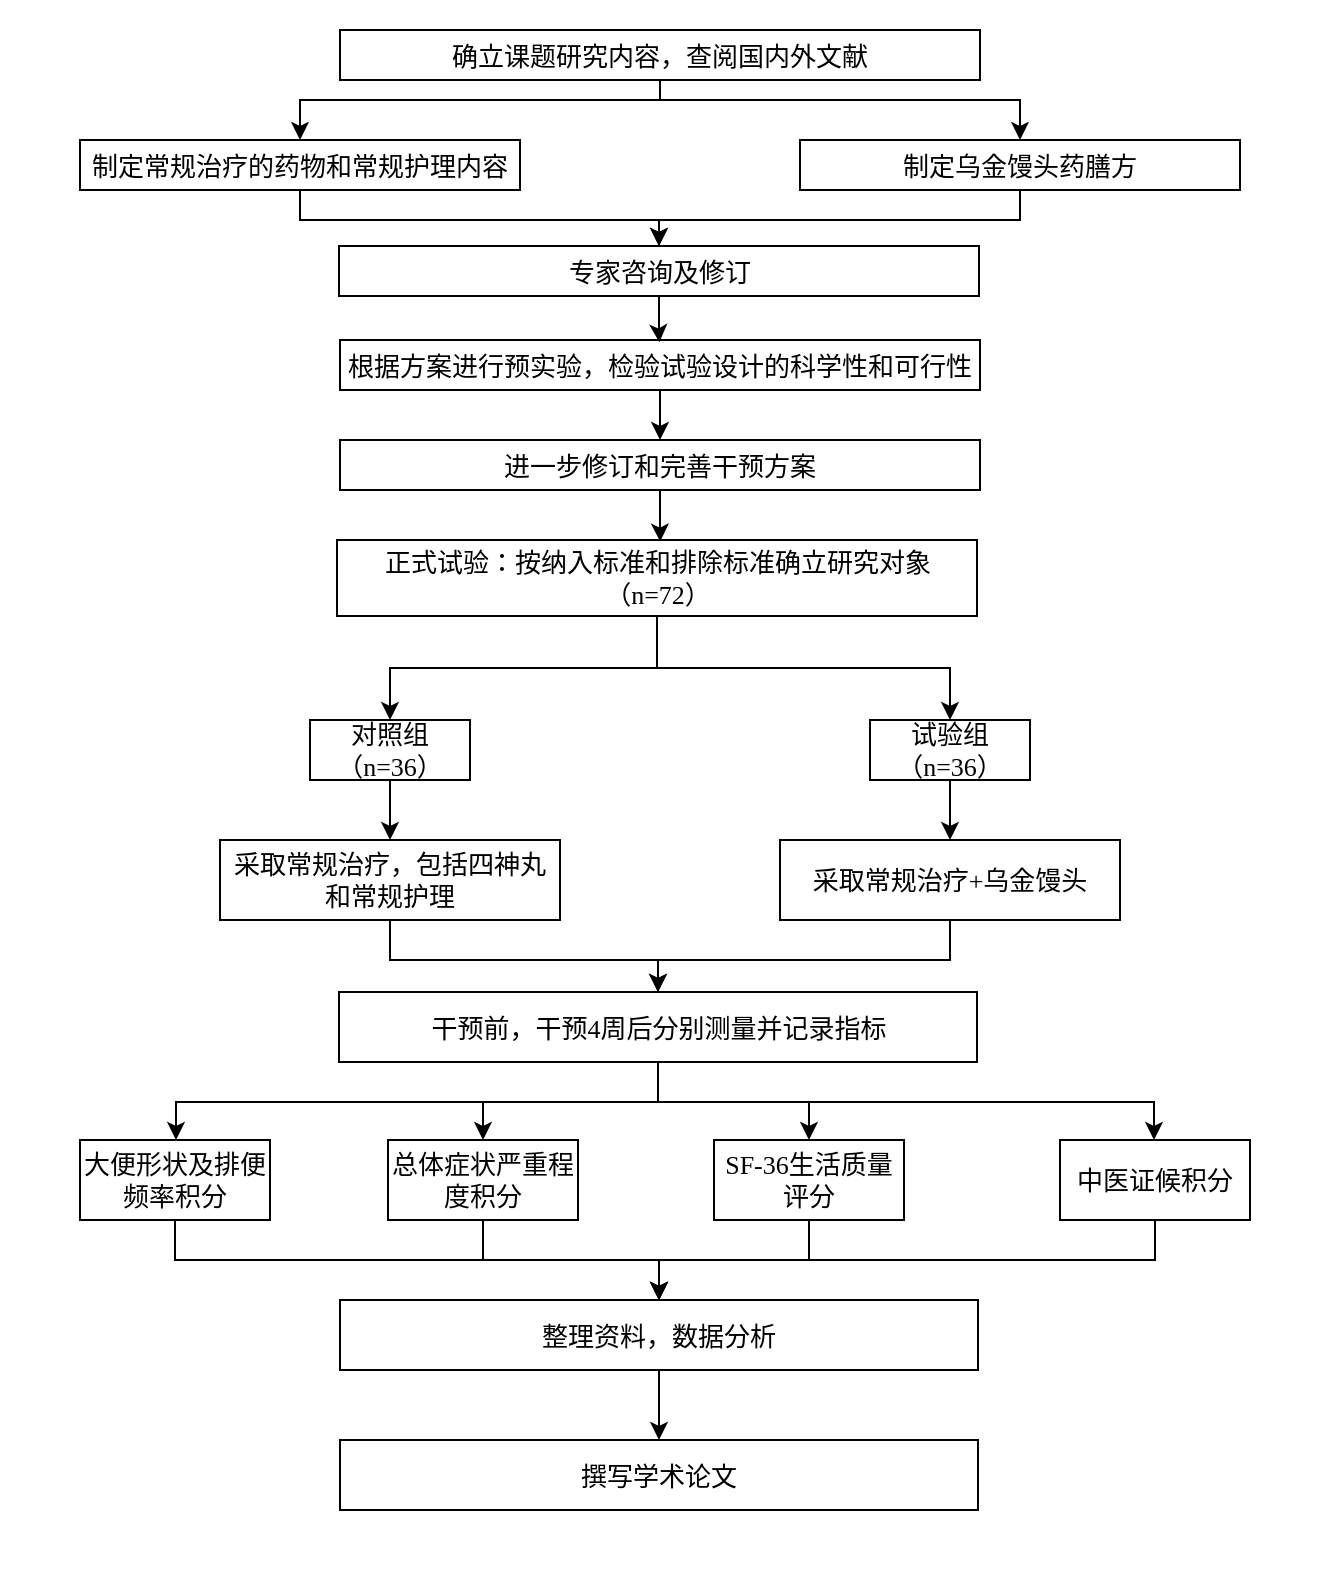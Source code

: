 <mxfile version="26.2.10">
  <diagram name="第 1 页" id="43g43-p8lrJT_yF0-TSw">
    <mxGraphModel dx="1016" dy="590" grid="1" gridSize="10" guides="1" tooltips="1" connect="1" arrows="1" fold="1" page="1" pageScale="1" pageWidth="827" pageHeight="1169" math="0" shadow="0">
      <root>
        <mxCell id="0" />
        <mxCell id="1" parent="0" />
        <mxCell id="D2ccaEsxYQHLOQnfDHp8-46" value="&amp;nbsp;" style="text;html=1;align=center;verticalAlign=middle;whiteSpace=wrap;rounded=0;fontSize=13;" parent="1" vertex="1">
          <mxGeometry x="110" y="40" width="670" height="790" as="geometry" />
        </mxCell>
        <mxCell id="HhtwTcWfGdD0Mg4PWCBJ-5" style="edgeStyle=orthogonalEdgeStyle;rounded=0;orthogonalLoop=1;jettySize=auto;html=1;fontSize=13;" edge="1" parent="1" source="D2ccaEsxYQHLOQnfDHp8-1" target="HhtwTcWfGdD0Mg4PWCBJ-2">
          <mxGeometry relative="1" as="geometry">
            <Array as="points">
              <mxPoint x="440" y="90" />
              <mxPoint x="260" y="90" />
            </Array>
          </mxGeometry>
        </mxCell>
        <mxCell id="HhtwTcWfGdD0Mg4PWCBJ-6" style="edgeStyle=orthogonalEdgeStyle;rounded=0;orthogonalLoop=1;jettySize=auto;html=1;fontSize=13;" edge="1" parent="1" source="D2ccaEsxYQHLOQnfDHp8-1" target="HhtwTcWfGdD0Mg4PWCBJ-3">
          <mxGeometry relative="1" as="geometry">
            <Array as="points">
              <mxPoint x="440" y="90" />
              <mxPoint x="620" y="90" />
            </Array>
          </mxGeometry>
        </mxCell>
        <mxCell id="D2ccaEsxYQHLOQnfDHp8-1" value="&lt;font&gt;确立课题研究内容，查阅国内外文献&lt;/font&gt;" style="rounded=0;whiteSpace=wrap;html=1;fontSize=13;fontFamily=宋体;" parent="1" vertex="1">
          <mxGeometry x="280" y="55" width="320" height="25" as="geometry" />
        </mxCell>
        <mxCell id="D2ccaEsxYQHLOQnfDHp8-2" value="&lt;font&gt;专家咨询及修订&lt;/font&gt;" style="rounded=0;whiteSpace=wrap;html=1;fontSize=13;fontFamily=宋体;" parent="1" vertex="1">
          <mxGeometry x="279.5" y="163" width="320" height="25" as="geometry" />
        </mxCell>
        <mxCell id="HhtwTcWfGdD0Mg4PWCBJ-13" style="edgeStyle=orthogonalEdgeStyle;rounded=0;orthogonalLoop=1;jettySize=auto;html=1;entryX=0.5;entryY=0;entryDx=0;entryDy=0;fontSize=13;" edge="1" parent="1" source="D2ccaEsxYQHLOQnfDHp8-3" target="D2ccaEsxYQHLOQnfDHp8-4">
          <mxGeometry relative="1" as="geometry" />
        </mxCell>
        <mxCell id="D2ccaEsxYQHLOQnfDHp8-3" value="根据方案进行预实验，检验试验设计的科学性和可行性" style="rounded=0;whiteSpace=wrap;html=1;fontSize=13;fontFamily=宋体;" parent="1" vertex="1">
          <mxGeometry x="280" y="210" width="320" height="25" as="geometry" />
        </mxCell>
        <mxCell id="D2ccaEsxYQHLOQnfDHp8-4" value="进一步修订和完善干预方案" style="rounded=0;whiteSpace=wrap;html=1;fontSize=13;fontFamily=宋体;" parent="1" vertex="1">
          <mxGeometry x="280" y="260" width="320" height="25" as="geometry" />
        </mxCell>
        <mxCell id="D2ccaEsxYQHLOQnfDHp8-31" style="edgeStyle=orthogonalEdgeStyle;rounded=0;orthogonalLoop=1;jettySize=auto;html=1;entryX=0.5;entryY=0;entryDx=0;entryDy=0;fontFamily=宋体;fontSize=13;" parent="1" source="D2ccaEsxYQHLOQnfDHp8-6" target="D2ccaEsxYQHLOQnfDHp8-7" edge="1">
          <mxGeometry relative="1" as="geometry" />
        </mxCell>
        <mxCell id="D2ccaEsxYQHLOQnfDHp8-32" style="edgeStyle=orthogonalEdgeStyle;rounded=0;orthogonalLoop=1;jettySize=auto;html=1;fontFamily=宋体;fontSize=13;" parent="1" source="D2ccaEsxYQHLOQnfDHp8-6" target="D2ccaEsxYQHLOQnfDHp8-8" edge="1">
          <mxGeometry relative="1" as="geometry" />
        </mxCell>
        <mxCell id="D2ccaEsxYQHLOQnfDHp8-6" value="正式试验：按纳入标准和排除标准确立研究对象&lt;div&gt;（n=72）&lt;/div&gt;" style="rounded=0;whiteSpace=wrap;html=1;fontSize=13;fontFamily=宋体;" parent="1" vertex="1">
          <mxGeometry x="278.5" y="310" width="320" height="38" as="geometry" />
        </mxCell>
        <mxCell id="D2ccaEsxYQHLOQnfDHp8-33" style="edgeStyle=orthogonalEdgeStyle;rounded=0;orthogonalLoop=1;jettySize=auto;html=1;exitX=0.5;exitY=1;exitDx=0;exitDy=0;entryX=0.5;entryY=0;entryDx=0;entryDy=0;fontFamily=宋体;fontSize=13;" parent="1" source="D2ccaEsxYQHLOQnfDHp8-7" target="D2ccaEsxYQHLOQnfDHp8-9" edge="1">
          <mxGeometry relative="1" as="geometry" />
        </mxCell>
        <mxCell id="D2ccaEsxYQHLOQnfDHp8-7" value="对照组&lt;div&gt;（n=36）&lt;/div&gt;" style="rounded=0;whiteSpace=wrap;html=1;fontFamily=宋体;fontSize=13;" parent="1" vertex="1">
          <mxGeometry x="265" y="400" width="80" height="30" as="geometry" />
        </mxCell>
        <mxCell id="D2ccaEsxYQHLOQnfDHp8-34" style="edgeStyle=orthogonalEdgeStyle;rounded=0;orthogonalLoop=1;jettySize=auto;html=1;exitX=0.5;exitY=1;exitDx=0;exitDy=0;entryX=0.5;entryY=0;entryDx=0;entryDy=0;fontFamily=宋体;fontSize=13;" parent="1" source="D2ccaEsxYQHLOQnfDHp8-8" target="D2ccaEsxYQHLOQnfDHp8-10" edge="1">
          <mxGeometry relative="1" as="geometry" />
        </mxCell>
        <mxCell id="D2ccaEsxYQHLOQnfDHp8-8" value="试验组&lt;div&gt;（n=36）&lt;/div&gt;" style="rounded=0;whiteSpace=wrap;html=1;fontFamily=宋体;fontSize=13;" parent="1" vertex="1">
          <mxGeometry x="545" y="400" width="80" height="30" as="geometry" />
        </mxCell>
        <mxCell id="D2ccaEsxYQHLOQnfDHp8-36" style="edgeStyle=orthogonalEdgeStyle;rounded=0;orthogonalLoop=1;jettySize=auto;html=1;entryX=0.5;entryY=0;entryDx=0;entryDy=0;fontFamily=宋体;fontSize=13;" parent="1" source="D2ccaEsxYQHLOQnfDHp8-9" target="D2ccaEsxYQHLOQnfDHp8-11" edge="1">
          <mxGeometry relative="1" as="geometry">
            <Array as="points">
              <mxPoint x="305" y="520" />
              <mxPoint x="439" y="520" />
            </Array>
          </mxGeometry>
        </mxCell>
        <mxCell id="D2ccaEsxYQHLOQnfDHp8-9" value="&lt;font&gt;采取常规治疗，包括四神丸&lt;/font&gt;&lt;div&gt;&lt;font&gt;和常规护理&lt;/font&gt;&lt;/div&gt;" style="rounded=0;whiteSpace=wrap;html=1;fontSize=13;fontFamily=宋体;" parent="1" vertex="1">
          <mxGeometry x="220" y="460" width="170" height="40" as="geometry" />
        </mxCell>
        <mxCell id="D2ccaEsxYQHLOQnfDHp8-38" style="edgeStyle=orthogonalEdgeStyle;rounded=0;orthogonalLoop=1;jettySize=auto;html=1;entryX=0.5;entryY=0;entryDx=0;entryDy=0;fontFamily=宋体;fontSize=13;" parent="1" source="D2ccaEsxYQHLOQnfDHp8-10" target="D2ccaEsxYQHLOQnfDHp8-11" edge="1">
          <mxGeometry relative="1" as="geometry">
            <Array as="points">
              <mxPoint x="585" y="520" />
              <mxPoint x="439" y="520" />
            </Array>
          </mxGeometry>
        </mxCell>
        <mxCell id="D2ccaEsxYQHLOQnfDHp8-10" value="&lt;font&gt;采取常规治疗+乌金馒头&lt;/font&gt;" style="rounded=0;whiteSpace=wrap;html=1;fontSize=13;fontFamily=宋体;" parent="1" vertex="1">
          <mxGeometry x="500" y="460" width="170" height="40" as="geometry" />
        </mxCell>
        <mxCell id="D2ccaEsxYQHLOQnfDHp8-20" style="edgeStyle=orthogonalEdgeStyle;rounded=0;orthogonalLoop=1;jettySize=auto;html=1;fontFamily=宋体;fontSize=13;" parent="1" source="D2ccaEsxYQHLOQnfDHp8-11" target="D2ccaEsxYQHLOQnfDHp8-14" edge="1">
          <mxGeometry relative="1" as="geometry" />
        </mxCell>
        <mxCell id="D2ccaEsxYQHLOQnfDHp8-21" style="edgeStyle=orthogonalEdgeStyle;rounded=0;orthogonalLoop=1;jettySize=auto;html=1;fontFamily=宋体;fontSize=13;" parent="1" source="D2ccaEsxYQHLOQnfDHp8-11" target="D2ccaEsxYQHLOQnfDHp8-15" edge="1">
          <mxGeometry relative="1" as="geometry" />
        </mxCell>
        <mxCell id="D2ccaEsxYQHLOQnfDHp8-23" style="edgeStyle=orthogonalEdgeStyle;rounded=0;orthogonalLoop=1;jettySize=auto;html=1;exitX=0.5;exitY=1;exitDx=0;exitDy=0;fontFamily=宋体;fontSize=13;" parent="1" source="D2ccaEsxYQHLOQnfDHp8-11" target="D2ccaEsxYQHLOQnfDHp8-16" edge="1">
          <mxGeometry relative="1" as="geometry">
            <Array as="points">
              <mxPoint x="439" y="591" />
              <mxPoint x="687" y="591" />
            </Array>
          </mxGeometry>
        </mxCell>
        <mxCell id="D2ccaEsxYQHLOQnfDHp8-26" style="edgeStyle=orthogonalEdgeStyle;rounded=0;orthogonalLoop=1;jettySize=auto;html=1;exitX=0.5;exitY=1;exitDx=0;exitDy=0;fontFamily=宋体;fontSize=13;" parent="1" source="D2ccaEsxYQHLOQnfDHp8-11" target="D2ccaEsxYQHLOQnfDHp8-13" edge="1">
          <mxGeometry relative="1" as="geometry">
            <Array as="points">
              <mxPoint x="439" y="591" />
              <mxPoint x="198" y="591" />
            </Array>
          </mxGeometry>
        </mxCell>
        <mxCell id="D2ccaEsxYQHLOQnfDHp8-11" value="&lt;font&gt;干预前，干预4周后分别测量并记录指标&lt;/font&gt;" style="rounded=0;whiteSpace=wrap;html=1;fontSize=13;fontFamily=宋体;" parent="1" vertex="1">
          <mxGeometry x="279.5" y="536" width="319" height="35" as="geometry" />
        </mxCell>
        <mxCell id="D2ccaEsxYQHLOQnfDHp8-40" style="edgeStyle=orthogonalEdgeStyle;rounded=0;orthogonalLoop=1;jettySize=auto;html=1;exitX=0.5;exitY=1;exitDx=0;exitDy=0;fontFamily=宋体;fontSize=13;" parent="1" source="D2ccaEsxYQHLOQnfDHp8-13" target="D2ccaEsxYQHLOQnfDHp8-17" edge="1">
          <mxGeometry relative="1" as="geometry" />
        </mxCell>
        <mxCell id="D2ccaEsxYQHLOQnfDHp8-13" value="大便形状及排便频率积分" style="rounded=0;whiteSpace=wrap;html=1;fontFamily=宋体;fontSize=13;" parent="1" vertex="1">
          <mxGeometry x="150" y="610" width="95" height="40" as="geometry" />
        </mxCell>
        <mxCell id="D2ccaEsxYQHLOQnfDHp8-41" style="edgeStyle=orthogonalEdgeStyle;rounded=0;orthogonalLoop=1;jettySize=auto;html=1;exitX=0.5;exitY=1;exitDx=0;exitDy=0;entryX=0.5;entryY=0;entryDx=0;entryDy=0;fontFamily=宋体;fontSize=13;" parent="1" source="D2ccaEsxYQHLOQnfDHp8-14" target="D2ccaEsxYQHLOQnfDHp8-17" edge="1">
          <mxGeometry relative="1" as="geometry" />
        </mxCell>
        <mxCell id="D2ccaEsxYQHLOQnfDHp8-14" value="总体症状严重程度积分" style="rounded=0;whiteSpace=wrap;html=1;fontFamily=宋体;fontSize=13;" parent="1" vertex="1">
          <mxGeometry x="304" y="610" width="95" height="40" as="geometry" />
        </mxCell>
        <mxCell id="D2ccaEsxYQHLOQnfDHp8-43" style="edgeStyle=orthogonalEdgeStyle;rounded=0;orthogonalLoop=1;jettySize=auto;html=1;exitX=0.5;exitY=1;exitDx=0;exitDy=0;entryX=0.5;entryY=0;entryDx=0;entryDy=0;fontFamily=宋体;fontSize=13;" parent="1" source="D2ccaEsxYQHLOQnfDHp8-15" target="D2ccaEsxYQHLOQnfDHp8-17" edge="1">
          <mxGeometry relative="1" as="geometry" />
        </mxCell>
        <mxCell id="D2ccaEsxYQHLOQnfDHp8-15" value="SF-36生活质量&lt;div&gt;评分&lt;/div&gt;" style="rounded=0;whiteSpace=wrap;html=1;fontFamily=宋体;fontSize=13;" parent="1" vertex="1">
          <mxGeometry x="467" y="610" width="95" height="40" as="geometry" />
        </mxCell>
        <mxCell id="D2ccaEsxYQHLOQnfDHp8-44" style="edgeStyle=orthogonalEdgeStyle;rounded=0;orthogonalLoop=1;jettySize=auto;html=1;exitX=0.5;exitY=1;exitDx=0;exitDy=0;entryX=0.5;entryY=0;entryDx=0;entryDy=0;fontFamily=宋体;fontSize=13;" parent="1" source="D2ccaEsxYQHLOQnfDHp8-16" target="D2ccaEsxYQHLOQnfDHp8-17" edge="1">
          <mxGeometry relative="1" as="geometry" />
        </mxCell>
        <mxCell id="D2ccaEsxYQHLOQnfDHp8-16" value="中医证候积分" style="rounded=0;whiteSpace=wrap;html=1;fontFamily=宋体;fontSize=13;" parent="1" vertex="1">
          <mxGeometry x="640" y="610" width="95" height="40" as="geometry" />
        </mxCell>
        <mxCell id="D2ccaEsxYQHLOQnfDHp8-45" style="edgeStyle=orthogonalEdgeStyle;rounded=0;orthogonalLoop=1;jettySize=auto;html=1;exitX=0.5;exitY=1;exitDx=0;exitDy=0;entryX=0.5;entryY=0;entryDx=0;entryDy=0;fontFamily=宋体;fontSize=13;" parent="1" source="D2ccaEsxYQHLOQnfDHp8-17" target="D2ccaEsxYQHLOQnfDHp8-18" edge="1">
          <mxGeometry relative="1" as="geometry" />
        </mxCell>
        <mxCell id="D2ccaEsxYQHLOQnfDHp8-17" value="&lt;font&gt;整理资料，数据分析&lt;/font&gt;" style="rounded=0;whiteSpace=wrap;html=1;fontSize=13;fontFamily=宋体;" parent="1" vertex="1">
          <mxGeometry x="280" y="690" width="319" height="35" as="geometry" />
        </mxCell>
        <mxCell id="D2ccaEsxYQHLOQnfDHp8-18" value="&lt;font&gt;撰写学术论文&lt;/font&gt;" style="rounded=0;whiteSpace=wrap;html=1;fontSize=13;fontFamily=宋体;" parent="1" vertex="1">
          <mxGeometry x="280" y="760" width="319" height="35" as="geometry" />
        </mxCell>
        <mxCell id="HhtwTcWfGdD0Mg4PWCBJ-7" style="edgeStyle=orthogonalEdgeStyle;rounded=0;orthogonalLoop=1;jettySize=auto;html=1;entryX=0.5;entryY=0;entryDx=0;entryDy=0;fontSize=13;" edge="1" parent="1" source="HhtwTcWfGdD0Mg4PWCBJ-2" target="D2ccaEsxYQHLOQnfDHp8-2">
          <mxGeometry relative="1" as="geometry">
            <Array as="points">
              <mxPoint x="260" y="150" />
              <mxPoint x="440" y="150" />
            </Array>
          </mxGeometry>
        </mxCell>
        <mxCell id="HhtwTcWfGdD0Mg4PWCBJ-2" value="&lt;font&gt;制定常规治疗的药物和常规护理内容&lt;/font&gt;" style="rounded=0;whiteSpace=wrap;html=1;fontSize=13;fontFamily=宋体;" vertex="1" parent="1">
          <mxGeometry x="150" y="110" width="220" height="25" as="geometry" />
        </mxCell>
        <mxCell id="HhtwTcWfGdD0Mg4PWCBJ-9" style="edgeStyle=orthogonalEdgeStyle;rounded=0;orthogonalLoop=1;jettySize=auto;html=1;entryX=0.5;entryY=0;entryDx=0;entryDy=0;fontSize=13;" edge="1" parent="1" source="HhtwTcWfGdD0Mg4PWCBJ-3" target="D2ccaEsxYQHLOQnfDHp8-2">
          <mxGeometry relative="1" as="geometry">
            <Array as="points">
              <mxPoint x="620" y="150" />
              <mxPoint x="440" y="150" />
            </Array>
          </mxGeometry>
        </mxCell>
        <mxCell id="HhtwTcWfGdD0Mg4PWCBJ-3" value="&lt;font&gt;制定乌金馒头药膳方&lt;/font&gt;" style="rounded=0;whiteSpace=wrap;html=1;fontSize=13;fontFamily=宋体;" vertex="1" parent="1">
          <mxGeometry x="510" y="110" width="220" height="25" as="geometry" />
        </mxCell>
        <mxCell id="HhtwTcWfGdD0Mg4PWCBJ-12" style="edgeStyle=orthogonalEdgeStyle;rounded=0;orthogonalLoop=1;jettySize=auto;html=1;entryX=0.499;entryY=0.046;entryDx=0;entryDy=0;entryPerimeter=0;fontSize=13;" edge="1" parent="1" source="D2ccaEsxYQHLOQnfDHp8-2" target="D2ccaEsxYQHLOQnfDHp8-3">
          <mxGeometry relative="1" as="geometry">
            <Array as="points">
              <mxPoint x="440" y="208" />
              <mxPoint x="440" y="208" />
            </Array>
          </mxGeometry>
        </mxCell>
        <mxCell id="HhtwTcWfGdD0Mg4PWCBJ-15" style="edgeStyle=orthogonalEdgeStyle;rounded=0;orthogonalLoop=1;jettySize=auto;html=1;entryX=0.505;entryY=0.02;entryDx=0;entryDy=0;entryPerimeter=0;fontSize=13;" edge="1" parent="1" source="D2ccaEsxYQHLOQnfDHp8-4" target="D2ccaEsxYQHLOQnfDHp8-6">
          <mxGeometry relative="1" as="geometry" />
        </mxCell>
      </root>
    </mxGraphModel>
  </diagram>
</mxfile>
